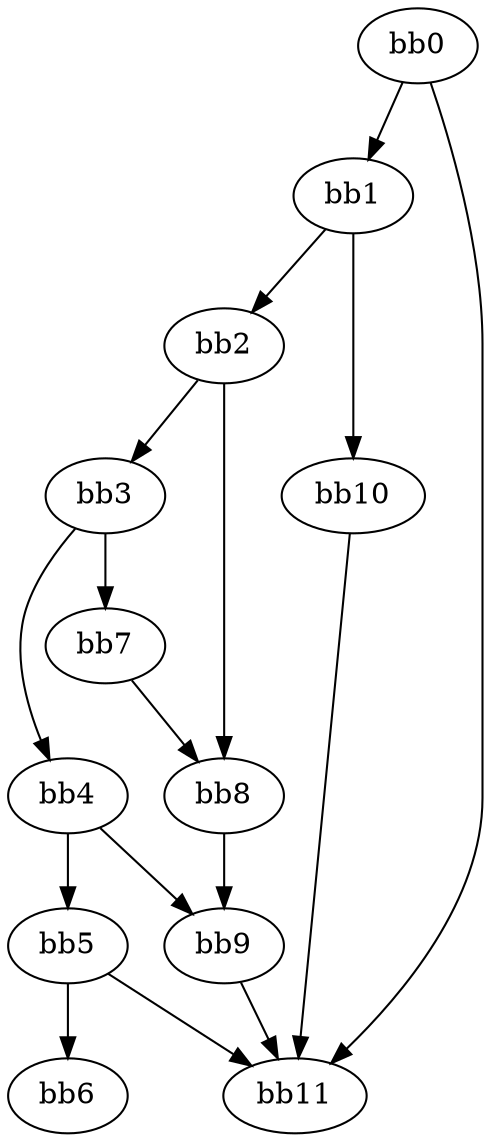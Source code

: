digraph {
    0 [ label = "bb0\l" ]
    1 [ label = "bb1\l" ]
    2 [ label = "bb2\l" ]
    3 [ label = "bb3\l" ]
    4 [ label = "bb4\l" ]
    5 [ label = "bb5\l" ]
    6 [ label = "bb6\l" ]
    7 [ label = "bb7\l" ]
    8 [ label = "bb8\l" ]
    9 [ label = "bb9\l" ]
    10 [ label = "bb10\l" ]
    11 [ label = "bb11\l" ]
    0 -> 1 [ ]
    0 -> 11 [ ]
    1 -> 2 [ ]
    1 -> 10 [ ]
    2 -> 3 [ ]
    2 -> 8 [ ]
    3 -> 4 [ ]
    3 -> 7 [ ]
    4 -> 5 [ ]
    4 -> 9 [ ]
    5 -> 6 [ ]
    5 -> 11 [ ]
    7 -> 8 [ ]
    8 -> 9 [ ]
    9 -> 11 [ ]
    10 -> 11 [ ]
}

